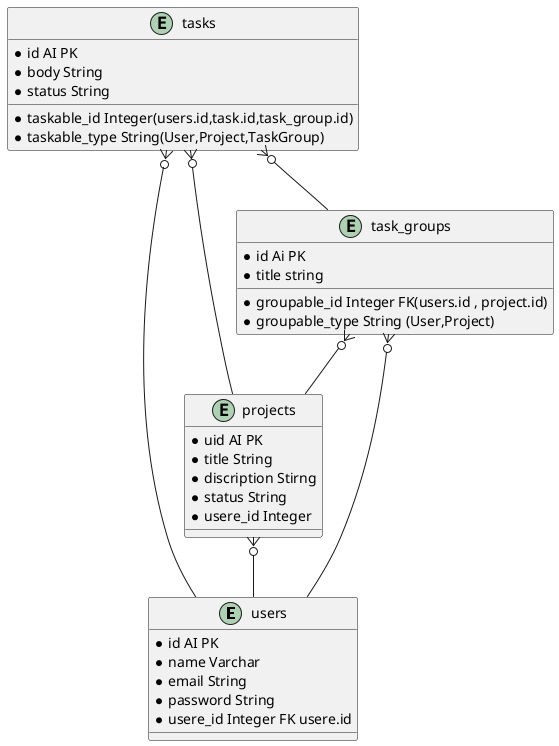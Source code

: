 @startuml jTask_ERd
entity users{
    *id AI PK 
    *name Varchar
    *email String 
    *password String
    *usere_id Integer FK usere.id

}
entity projects{
    *uid AI PK
    *title String
    *discription Stirng 
    *status String
    *    usere_id Integer


}
entity task_groups{
    * id Ai PK 
    * title string 
    * groupable_id Integer FK(users.id , project.id)
    * groupable_type String (User,Project)

}
entity tasks{
    *id AI PK
    *body String 
    *status String
    *taskable_id Integer(users.id,task.id,task_group.id)
    *taskable_type String(User,Project,TaskGroup)


}
tasks }o-- users
tasks }o-- projects
projects }o-- users
task_groups }o-- users
task_groups }o-- projects
tasks }o-- task_groups


@enduml
